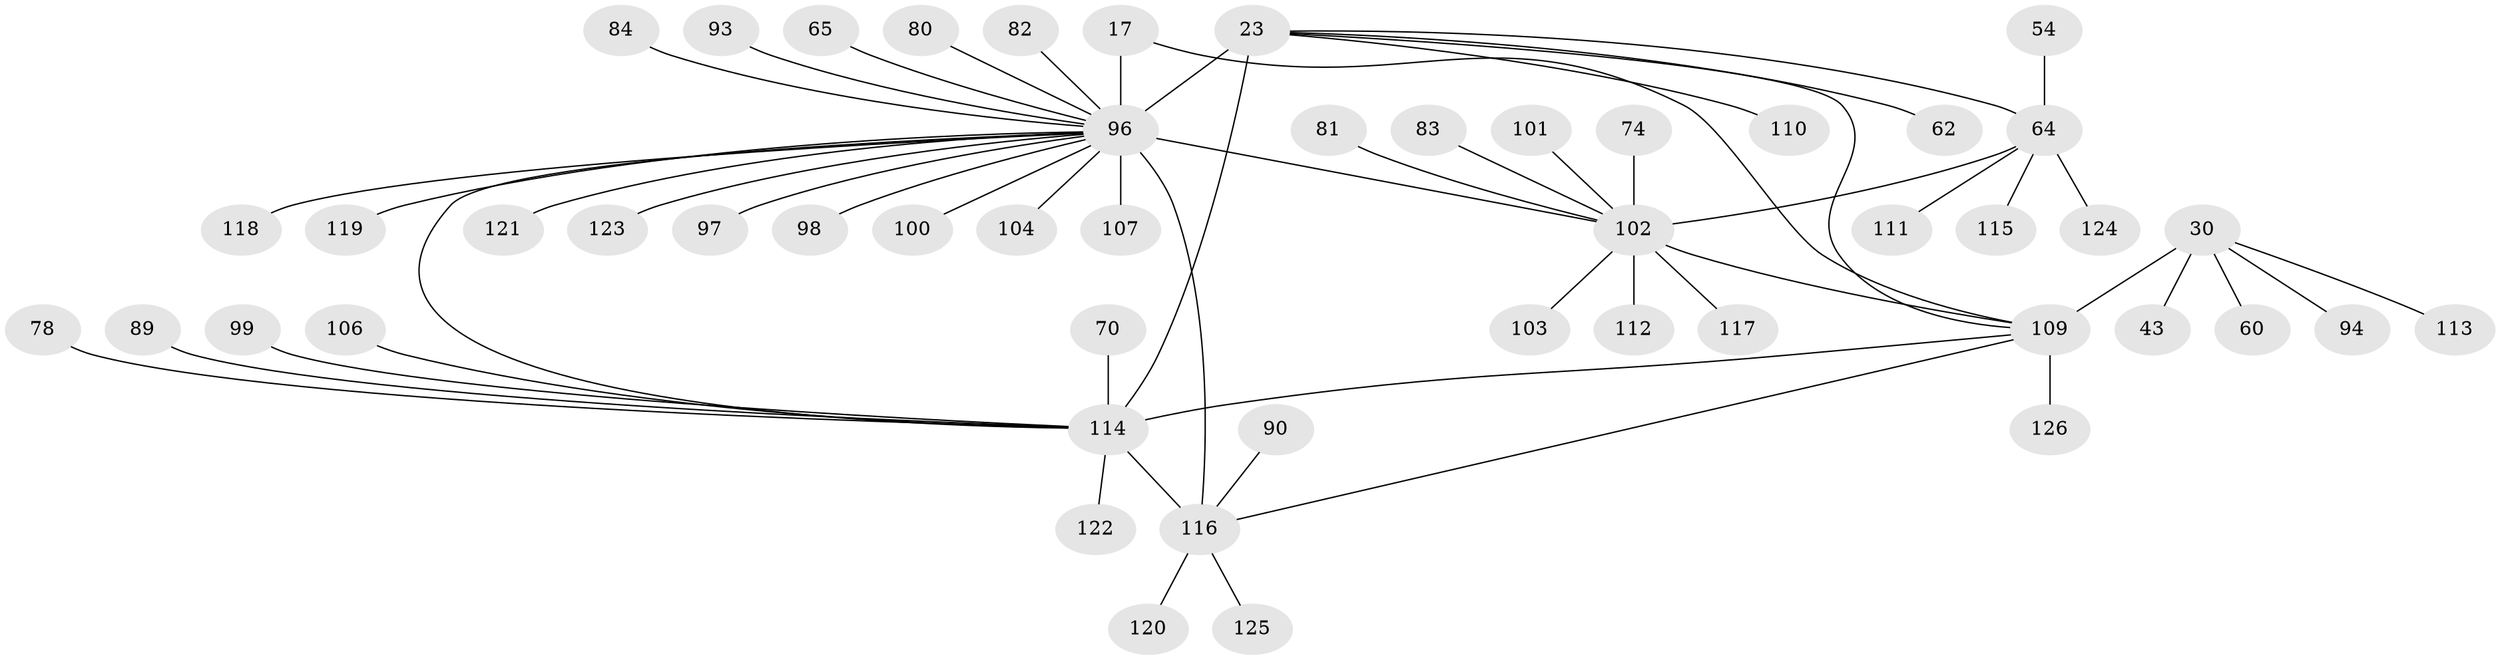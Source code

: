 // original degree distribution, {13: 0.007936507936507936, 8: 0.047619047619047616, 15: 0.007936507936507936, 5: 0.015873015873015872, 7: 0.03968253968253968, 9: 0.047619047619047616, 6: 0.023809523809523808, 11: 0.031746031746031744, 12: 0.015873015873015872, 1: 0.5873015873015873, 2: 0.14285714285714285, 3: 0.023809523809523808, 4: 0.007936507936507936}
// Generated by graph-tools (version 1.1) at 2025/58/03/04/25 21:58:26]
// undirected, 50 vertices, 56 edges
graph export_dot {
graph [start="1"]
  node [color=gray90,style=filled];
  17 [super="+13"];
  23 [super="+20"];
  30 [super="+25"];
  43;
  54;
  60;
  62;
  64 [super="+12+36+37+38"];
  65;
  70;
  74;
  78;
  80;
  81;
  82;
  83;
  84 [super="+50"];
  89;
  90;
  93 [super="+71"];
  94 [super="+91"];
  96 [super="+16+40+42+58+18+87+45+67+72+75+79+88"];
  97;
  98;
  99 [super="+66"];
  100;
  101 [super="+85"];
  102 [super="+47+11+52"];
  103 [super="+73"];
  104;
  106;
  107;
  109 [super="+77+105"];
  110;
  111;
  112;
  113 [super="+59"];
  114 [super="+76"];
  115;
  116 [super="+35+33+95+6"];
  117;
  118;
  119;
  120;
  121;
  122 [super="+46"];
  123;
  124;
  125 [super="+108"];
  126;
  17 -- 96 [weight=8];
  17 -- 109;
  23 -- 62;
  23 -- 110;
  23 -- 64;
  23 -- 109;
  23 -- 96;
  23 -- 114 [weight=8];
  30 -- 43;
  30 -- 60;
  30 -- 113;
  30 -- 94;
  30 -- 109 [weight=8];
  54 -- 64;
  64 -- 102 [weight=8];
  64 -- 111;
  64 -- 115;
  64 -- 124;
  65 -- 96 [weight=2];
  70 -- 114;
  74 -- 102;
  78 -- 114;
  80 -- 96;
  81 -- 102;
  82 -- 96;
  83 -- 102;
  84 -- 96;
  89 -- 114;
  90 -- 116;
  93 -- 96;
  96 -- 100;
  96 -- 102 [weight=4];
  96 -- 104 [weight=2];
  96 -- 123;
  96 -- 97;
  96 -- 98;
  96 -- 107;
  96 -- 118;
  96 -- 119;
  96 -- 121;
  96 -- 116 [weight=8];
  96 -- 114 [weight=5];
  99 -- 114;
  101 -- 102;
  102 -- 103;
  102 -- 112;
  102 -- 117;
  102 -- 109 [weight=2];
  106 -- 114;
  109 -- 114;
  109 -- 116;
  109 -- 126;
  114 -- 116;
  114 -- 122;
  116 -- 125;
  116 -- 120;
}
